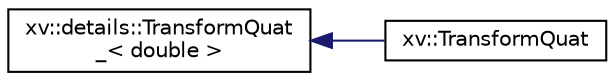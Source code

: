 digraph "Graphical Class Hierarchy"
{
  edge [fontname="Helvetica",fontsize="10",labelfontname="Helvetica",labelfontsize="10"];
  node [fontname="Helvetica",fontsize="10",shape=record];
  rankdir="LR";
  Node1 [label="xv::details::TransformQuat\l_\< double \>",height=0.2,width=0.4,color="black", fillcolor="white", style="filled",URL="$classxv_1_1details_1_1TransformQuat__.html"];
  Node1 -> Node2 [dir="back",color="midnightblue",fontsize="10",style="solid",fontname="Helvetica"];
  Node2 [label="xv::TransformQuat",height=0.2,width=0.4,color="black", fillcolor="white", style="filled",URL="$structxv_1_1TransformQuat.html",tooltip="Represents a float typed transformation (or pose) with translation and quaternion for rotation..."];
}
